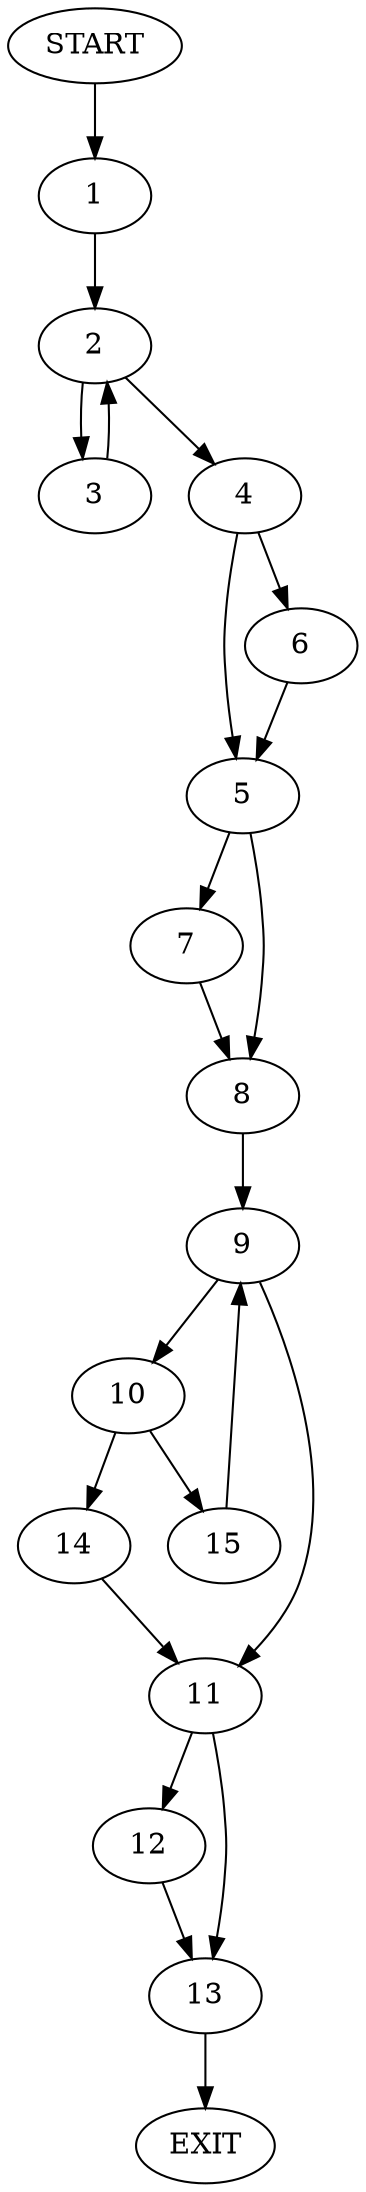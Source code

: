 digraph {
0 [label="START"]
16 [label="EXIT"]
0 -> 1
1 -> 2
2 -> 3
2 -> 4
3 -> 2
4 -> 5
4 -> 6
6 -> 5
5 -> 7
5 -> 8
7 -> 8
8 -> 9
9 -> 10
9 -> 11
11 -> 12
11 -> 13
10 -> 14
10 -> 15
14 -> 11
15 -> 9
13 -> 16
12 -> 13
}
